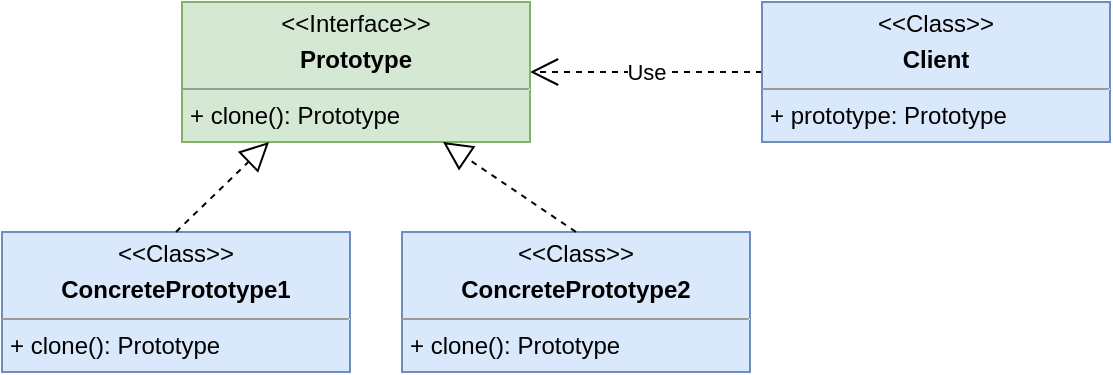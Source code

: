 <mxfile version="13.3.9" type="device"><diagram id="129aLKJlKvGeyg4OWEDQ" name="Page-1"><mxGraphModel dx="1278" dy="948" grid="1" gridSize="10" guides="1" tooltips="1" connect="1" arrows="1" fold="1" page="1" pageScale="1" pageWidth="827" pageHeight="1169" math="0" shadow="0"><root><mxCell id="0"/><mxCell id="1" parent="0"/><mxCell id="LdqvqvFuPckmX_f4yRzC-5" value="Use" style="endArrow=open;endSize=12;dashed=1;html=1;exitX=0;exitY=0.5;exitDx=0;exitDy=0;entryX=1;entryY=0.5;entryDx=0;entryDy=0;" parent="1" source="uvHoND5sYvzxr3t9JymR-6" target="uvHoND5sYvzxr3t9JymR-1" edge="1"><mxGeometry width="160" relative="1" as="geometry"><mxPoint x="320" y="-35" as="sourcePoint"/><mxPoint x="480" y="-45" as="targetPoint"/></mxGeometry></mxCell><mxCell id="uvHoND5sYvzxr3t9JymR-1" value="&lt;p style=&quot;margin: 0px ; margin-top: 4px ; text-align: center&quot;&gt;&amp;lt;&amp;lt;Interface&amp;gt;&amp;gt;&lt;/p&gt;&lt;p style=&quot;margin: 0px ; margin-top: 4px ; text-align: center&quot;&gt;&lt;b&gt;Prototype&lt;/b&gt;&lt;/p&gt;&lt;hr size=&quot;1&quot;&gt;&lt;p style=&quot;margin: 0px ; margin-left: 4px&quot;&gt;+ clone(): Prototype&lt;/p&gt;" style="verticalAlign=top;align=left;overflow=fill;fontSize=12;fontFamily=Helvetica;html=1;fillColor=#d5e8d4;strokeColor=#82b366;" vertex="1" parent="1"><mxGeometry x="210" y="50" width="174" height="70" as="geometry"/></mxCell><mxCell id="uvHoND5sYvzxr3t9JymR-2" value="&lt;p style=&quot;margin: 0px ; margin-top: 4px ; text-align: center&quot;&gt;&amp;lt;&amp;lt;Class&amp;gt;&amp;gt;&lt;/p&gt;&lt;p style=&quot;margin: 0px ; margin-top: 4px ; text-align: center&quot;&gt;&lt;b&gt;ConcretePrototype2&lt;/b&gt;&lt;/p&gt;&lt;hr size=&quot;1&quot;&gt;&lt;p style=&quot;margin: 0px ; margin-left: 4px&quot;&gt;+ clone(): Prototype&lt;/p&gt;" style="verticalAlign=top;align=left;overflow=fill;fontSize=12;fontFamily=Helvetica;html=1;fillColor=#dae8fc;strokeColor=#6c8ebf;" vertex="1" parent="1"><mxGeometry x="320" y="165" width="174" height="70" as="geometry"/></mxCell><mxCell id="uvHoND5sYvzxr3t9JymR-3" value="&lt;p style=&quot;margin: 0px ; margin-top: 4px ; text-align: center&quot;&gt;&amp;lt;&amp;lt;Class&amp;gt;&amp;gt;&lt;/p&gt;&lt;p style=&quot;margin: 0px ; margin-top: 4px ; text-align: center&quot;&gt;&lt;b&gt;ConcretePrototype1&lt;/b&gt;&lt;/p&gt;&lt;hr size=&quot;1&quot;&gt;&lt;p style=&quot;margin: 0px ; margin-left: 4px&quot;&gt;+ clone(): Prototype&lt;/p&gt;" style="verticalAlign=top;align=left;overflow=fill;fontSize=12;fontFamily=Helvetica;html=1;fillColor=#dae8fc;strokeColor=#6c8ebf;" vertex="1" parent="1"><mxGeometry x="120" y="165" width="174" height="70" as="geometry"/></mxCell><mxCell id="uvHoND5sYvzxr3t9JymR-4" value="" style="endArrow=block;dashed=1;endFill=0;endSize=12;html=1;exitX=0.5;exitY=0;exitDx=0;exitDy=0;entryX=0.75;entryY=1;entryDx=0;entryDy=0;" edge="1" parent="1" source="uvHoND5sYvzxr3t9JymR-2" target="uvHoND5sYvzxr3t9JymR-1"><mxGeometry width="160" relative="1" as="geometry"><mxPoint x="325" y="-70.0" as="sourcePoint"/><mxPoint x="280" y="-145.0" as="targetPoint"/></mxGeometry></mxCell><mxCell id="uvHoND5sYvzxr3t9JymR-5" value="" style="endArrow=block;dashed=1;endFill=0;endSize=12;html=1;exitX=0.5;exitY=0;exitDx=0;exitDy=0;entryX=0.25;entryY=1;entryDx=0;entryDy=0;" edge="1" parent="1" source="uvHoND5sYvzxr3t9JymR-3" target="uvHoND5sYvzxr3t9JymR-1"><mxGeometry width="160" relative="1" as="geometry"><mxPoint x="335" y="-60.0" as="sourcePoint"/><mxPoint x="290" y="-135.0" as="targetPoint"/></mxGeometry></mxCell><mxCell id="uvHoND5sYvzxr3t9JymR-6" value="&lt;p style=&quot;margin: 0px ; margin-top: 4px ; text-align: center&quot;&gt;&amp;lt;&amp;lt;Class&amp;gt;&amp;gt;&lt;/p&gt;&lt;p style=&quot;margin: 0px ; margin-top: 4px ; text-align: center&quot;&gt;&lt;b&gt;Client&lt;/b&gt;&lt;/p&gt;&lt;hr size=&quot;1&quot;&gt;&lt;p style=&quot;margin: 0px ; margin-left: 4px&quot;&gt;+ prototype: Prototype&lt;/p&gt;" style="verticalAlign=top;align=left;overflow=fill;fontSize=12;fontFamily=Helvetica;html=1;fillColor=#dae8fc;strokeColor=#6c8ebf;" vertex="1" parent="1"><mxGeometry x="500" y="50" width="174" height="70" as="geometry"/></mxCell></root></mxGraphModel></diagram></mxfile>